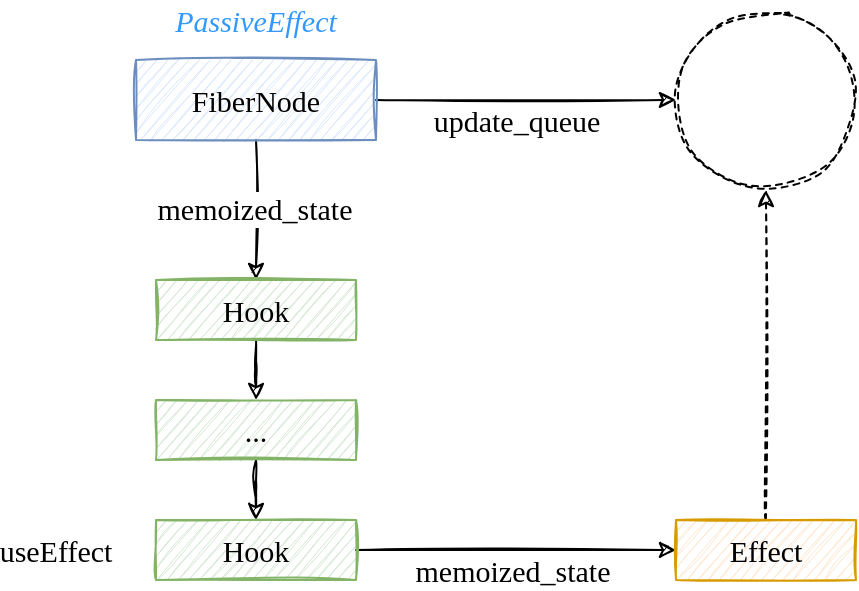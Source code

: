 <mxfile version="14.4.2" type="device"><diagram id="zNUpOyXJPPxwn78KkdJ7" name="第 1 页"><mxGraphModel dx="1106" dy="915" grid="1" gridSize="10" guides="1" tooltips="1" connect="1" arrows="1" fold="1" page="1" pageScale="1" pageWidth="827" pageHeight="1169" math="0" shadow="0"><root><mxCell id="0"/><mxCell id="1" parent="0"/><mxCell id="RqqxVcAaSpxmEA7UXjrx-3" value="" style="edgeStyle=orthogonalEdgeStyle;rounded=0;orthogonalLoop=1;jettySize=auto;html=1;fontFamily=Comic Sans MS;fontSize=15;sketch=1;" edge="1" parent="1" source="RqqxVcAaSpxmEA7UXjrx-1" target="RqqxVcAaSpxmEA7UXjrx-2"><mxGeometry relative="1" as="geometry"/></mxCell><mxCell id="RqqxVcAaSpxmEA7UXjrx-4" value="memoized_state" style="edgeLabel;html=1;align=center;verticalAlign=middle;resizable=0;points=[];fontSize=15;fontFamily=Comic Sans MS;" vertex="1" connectable="0" parent="RqqxVcAaSpxmEA7UXjrx-3"><mxGeometry x="-0.025" y="-1" relative="1" as="geometry"><mxPoint as="offset"/></mxGeometry></mxCell><mxCell id="RqqxVcAaSpxmEA7UXjrx-14" value="" style="edgeStyle=orthogonalEdgeStyle;rounded=0;sketch=1;orthogonalLoop=1;jettySize=auto;html=1;fontFamily=Comic Sans MS;fontSize=15;fontColor=#3399FF;entryX=0;entryY=0.5;entryDx=0;entryDy=0;" edge="1" parent="1" source="RqqxVcAaSpxmEA7UXjrx-1" target="RqqxVcAaSpxmEA7UXjrx-17"><mxGeometry relative="1" as="geometry"><mxPoint x="435" y="300" as="targetPoint"/></mxGeometry></mxCell><mxCell id="RqqxVcAaSpxmEA7UXjrx-16" value="update_queue" style="edgeLabel;html=1;align=center;verticalAlign=middle;resizable=0;points=[];fontSize=15;fontFamily=Comic Sans MS;" vertex="1" connectable="0" parent="RqqxVcAaSpxmEA7UXjrx-14"><mxGeometry x="0.333" y="3" relative="1" as="geometry"><mxPoint x="-30" y="13" as="offset"/></mxGeometry></mxCell><mxCell id="RqqxVcAaSpxmEA7UXjrx-1" value="FiberNode" style="rounded=0;whiteSpace=wrap;html=1;fontSize=15;fontFamily=Comic Sans MS;sketch=1;fillColor=#dae8fc;strokeColor=#6c8ebf;" vertex="1" parent="1"><mxGeometry x="180" y="280" width="120" height="40" as="geometry"/></mxCell><mxCell id="RqqxVcAaSpxmEA7UXjrx-6" value="" style="edgeStyle=orthogonalEdgeStyle;rounded=0;sketch=1;orthogonalLoop=1;jettySize=auto;html=1;fontFamily=Comic Sans MS;fontSize=15;" edge="1" parent="1" source="RqqxVcAaSpxmEA7UXjrx-2" target="RqqxVcAaSpxmEA7UXjrx-5"><mxGeometry relative="1" as="geometry"/></mxCell><mxCell id="RqqxVcAaSpxmEA7UXjrx-2" value="Hook" style="rounded=0;whiteSpace=wrap;html=1;fontSize=15;fontFamily=Comic Sans MS;sketch=1;fillColor=#d5e8d4;strokeColor=#82b366;" vertex="1" parent="1"><mxGeometry x="190" y="390" width="100" height="30" as="geometry"/></mxCell><mxCell id="RqqxVcAaSpxmEA7UXjrx-8" value="" style="edgeStyle=orthogonalEdgeStyle;rounded=0;sketch=1;orthogonalLoop=1;jettySize=auto;html=1;fontFamily=Comic Sans MS;fontSize=15;" edge="1" parent="1" source="RqqxVcAaSpxmEA7UXjrx-5" target="RqqxVcAaSpxmEA7UXjrx-7"><mxGeometry relative="1" as="geometry"/></mxCell><mxCell id="RqqxVcAaSpxmEA7UXjrx-5" value="..." style="rounded=0;whiteSpace=wrap;html=1;fontSize=15;fontFamily=Comic Sans MS;sketch=1;fillColor=#d5e8d4;strokeColor=#82b366;" vertex="1" parent="1"><mxGeometry x="190" y="450" width="100" height="30" as="geometry"/></mxCell><mxCell id="RqqxVcAaSpxmEA7UXjrx-10" value="" style="edgeStyle=orthogonalEdgeStyle;rounded=0;sketch=1;orthogonalLoop=1;jettySize=auto;html=1;fontFamily=Comic Sans MS;fontSize=15;" edge="1" parent="1" source="RqqxVcAaSpxmEA7UXjrx-7" target="RqqxVcAaSpxmEA7UXjrx-9"><mxGeometry relative="1" as="geometry"/></mxCell><mxCell id="RqqxVcAaSpxmEA7UXjrx-11" value="memoized_state" style="edgeLabel;html=1;align=center;verticalAlign=middle;resizable=0;points=[];fontSize=15;fontFamily=Comic Sans MS;" vertex="1" connectable="0" parent="RqqxVcAaSpxmEA7UXjrx-10"><mxGeometry x="-0.033" relative="1" as="geometry"><mxPoint y="10" as="offset"/></mxGeometry></mxCell><mxCell id="RqqxVcAaSpxmEA7UXjrx-7" value="Hook" style="rounded=0;whiteSpace=wrap;html=1;fontSize=15;fontFamily=Comic Sans MS;sketch=1;fillColor=#d5e8d4;strokeColor=#82b366;" vertex="1" parent="1"><mxGeometry x="190" y="510" width="100" height="30" as="geometry"/></mxCell><mxCell id="RqqxVcAaSpxmEA7UXjrx-21" style="edgeStyle=orthogonalEdgeStyle;curved=1;sketch=1;orthogonalLoop=1;jettySize=auto;html=1;exitX=0.5;exitY=0;exitDx=0;exitDy=0;fontFamily=Comic Sans MS;fontSize=15;fontColor=#3399FF;dashed=1;" edge="1" parent="1" source="RqqxVcAaSpxmEA7UXjrx-9" target="RqqxVcAaSpxmEA7UXjrx-17"><mxGeometry relative="1" as="geometry"/></mxCell><mxCell id="RqqxVcAaSpxmEA7UXjrx-9" value="Effect" style="rounded=0;whiteSpace=wrap;html=1;fontSize=15;fontFamily=Comic Sans MS;sketch=1;fillColor=#ffe6cc;strokeColor=#d79b00;" vertex="1" parent="1"><mxGeometry x="450" y="510" width="90" height="30" as="geometry"/></mxCell><mxCell id="RqqxVcAaSpxmEA7UXjrx-12" value="useEffect" style="text;html=1;strokeColor=none;fillColor=none;align=center;verticalAlign=middle;whiteSpace=wrap;rounded=0;sketch=1;fontFamily=Comic Sans MS;fontSize=15;fontStyle=0" vertex="1" parent="1"><mxGeometry x="120" y="515" width="40" height="20" as="geometry"/></mxCell><mxCell id="RqqxVcAaSpxmEA7UXjrx-17" value="" style="ellipse;whiteSpace=wrap;html=1;aspect=fixed;sketch=1;fontFamily=Comic Sans MS;fontSize=15;fontColor=#000000;dashed=1;" vertex="1" parent="1"><mxGeometry x="450" y="255" width="90" height="90" as="geometry"/></mxCell><mxCell id="RqqxVcAaSpxmEA7UXjrx-20" value="PassiveEffect" style="text;html=1;strokeColor=none;fillColor=none;align=center;verticalAlign=middle;whiteSpace=wrap;rounded=0;dashed=1;sketch=1;fontFamily=Comic Sans MS;fontSize=15;fontStyle=2;fontColor=#3399FF;" vertex="1" parent="1"><mxGeometry x="220" y="250" width="40" height="20" as="geometry"/></mxCell></root></mxGraphModel></diagram></mxfile>